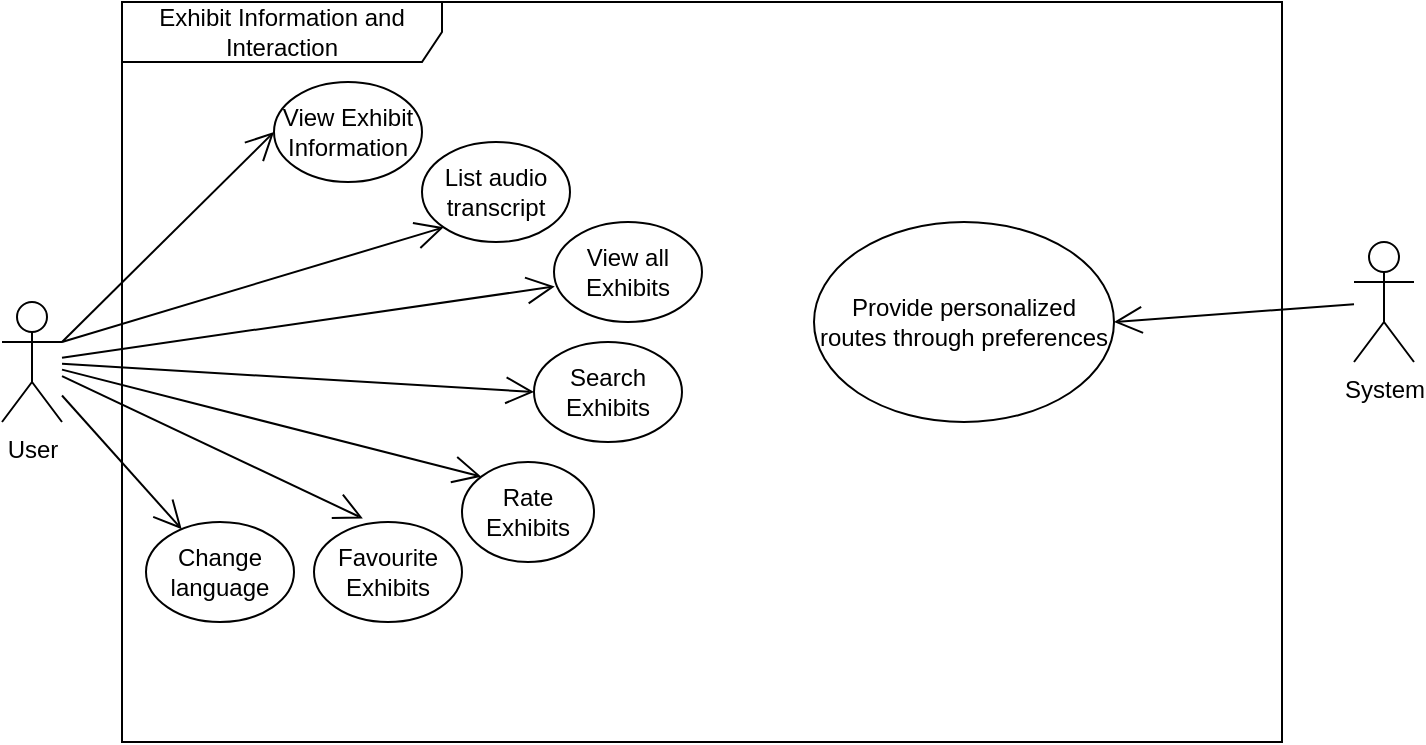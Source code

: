 <mxfile version="26.1.1">
  <diagram name="Page-1" id="ugFlNR8z2zTQlDkHk_9h">
    <mxGraphModel dx="1290" dy="557" grid="1" gridSize="10" guides="1" tooltips="1" connect="1" arrows="1" fold="1" page="1" pageScale="1" pageWidth="827" pageHeight="1169" math="0" shadow="0">
      <root>
        <mxCell id="0" />
        <mxCell id="1" parent="0" />
        <mxCell id="9S_UlMoYAAx8TZQhM4NM-1" value="Exhibit Information and Interaction" style="shape=umlFrame;whiteSpace=wrap;html=1;pointerEvents=0;recursiveResize=0;container=1;collapsible=0;width=160;" vertex="1" parent="1">
          <mxGeometry x="124" y="250" width="580" height="370" as="geometry" />
        </mxCell>
        <mxCell id="9S_UlMoYAAx8TZQhM4NM-12" value="Provide personalized routes through preferences" style="ellipse;whiteSpace=wrap;html=1;" vertex="1" parent="9S_UlMoYAAx8TZQhM4NM-1">
          <mxGeometry x="346" y="110" width="150" height="100" as="geometry" />
        </mxCell>
        <mxCell id="9S_UlMoYAAx8TZQhM4NM-14" value="User" style="shape=umlActor;verticalLabelPosition=bottom;verticalAlign=top;html=1;" vertex="1" parent="9S_UlMoYAAx8TZQhM4NM-1">
          <mxGeometry x="-60" y="150" width="30" height="60" as="geometry" />
        </mxCell>
        <mxCell id="9S_UlMoYAAx8TZQhM4NM-26" value="" style="endArrow=open;endFill=1;endSize=12;html=1;rounded=0;exitX=1;exitY=0.333;exitDx=0;exitDy=0;exitPerimeter=0;entryX=0;entryY=0.5;entryDx=0;entryDy=0;" edge="1" parent="9S_UlMoYAAx8TZQhM4NM-1" source="9S_UlMoYAAx8TZQhM4NM-14" target="9S_UlMoYAAx8TZQhM4NM-32">
          <mxGeometry width="160" relative="1" as="geometry">
            <mxPoint x="10" y="230" as="sourcePoint" />
            <mxPoint x="89" y="92" as="targetPoint" />
          </mxGeometry>
        </mxCell>
        <mxCell id="9S_UlMoYAAx8TZQhM4NM-32" value="View Exhibit Information" style="ellipse;whiteSpace=wrap;html=1;" vertex="1" parent="9S_UlMoYAAx8TZQhM4NM-1">
          <mxGeometry x="76" y="40" width="74" height="50" as="geometry" />
        </mxCell>
        <mxCell id="9S_UlMoYAAx8TZQhM4NM-34" value="List audio transcript" style="ellipse;whiteSpace=wrap;html=1;" vertex="1" parent="9S_UlMoYAAx8TZQhM4NM-1">
          <mxGeometry x="150" y="70" width="74" height="50" as="geometry" />
        </mxCell>
        <mxCell id="9S_UlMoYAAx8TZQhM4NM-35" value="View all Exhibits" style="ellipse;whiteSpace=wrap;html=1;" vertex="1" parent="9S_UlMoYAAx8TZQhM4NM-1">
          <mxGeometry x="216" y="110" width="74" height="50" as="geometry" />
        </mxCell>
        <mxCell id="9S_UlMoYAAx8TZQhM4NM-37" value="Search Exhibits" style="ellipse;whiteSpace=wrap;html=1;" vertex="1" parent="9S_UlMoYAAx8TZQhM4NM-1">
          <mxGeometry x="206" y="170" width="74" height="50" as="geometry" />
        </mxCell>
        <mxCell id="9S_UlMoYAAx8TZQhM4NM-38" value="Rate Exhibits" style="ellipse;whiteSpace=wrap;html=1;" vertex="1" parent="9S_UlMoYAAx8TZQhM4NM-1">
          <mxGeometry x="170" y="230" width="66" height="50" as="geometry" />
        </mxCell>
        <mxCell id="9S_UlMoYAAx8TZQhM4NM-39" value="Favourite Exhibits" style="ellipse;whiteSpace=wrap;html=1;" vertex="1" parent="9S_UlMoYAAx8TZQhM4NM-1">
          <mxGeometry x="96" y="260" width="74" height="50" as="geometry" />
        </mxCell>
        <mxCell id="9S_UlMoYAAx8TZQhM4NM-40" value="Change language" style="ellipse;whiteSpace=wrap;html=1;" vertex="1" parent="9S_UlMoYAAx8TZQhM4NM-1">
          <mxGeometry x="12" y="260" width="74" height="50" as="geometry" />
        </mxCell>
        <mxCell id="9S_UlMoYAAx8TZQhM4NM-41" value="" style="endArrow=open;endFill=1;endSize=12;html=1;rounded=0;exitX=1;exitY=0.333;exitDx=0;exitDy=0;exitPerimeter=0;entryX=0;entryY=1;entryDx=0;entryDy=0;" edge="1" parent="9S_UlMoYAAx8TZQhM4NM-1" source="9S_UlMoYAAx8TZQhM4NM-14" target="9S_UlMoYAAx8TZQhM4NM-34">
          <mxGeometry width="160" relative="1" as="geometry">
            <mxPoint x="-20" y="180" as="sourcePoint" />
            <mxPoint x="86" y="75" as="targetPoint" />
          </mxGeometry>
        </mxCell>
        <mxCell id="9S_UlMoYAAx8TZQhM4NM-42" value="" style="endArrow=open;endFill=1;endSize=12;html=1;rounded=0;entryX=0.005;entryY=0.644;entryDx=0;entryDy=0;entryPerimeter=0;" edge="1" parent="9S_UlMoYAAx8TZQhM4NM-1" source="9S_UlMoYAAx8TZQhM4NM-14" target="9S_UlMoYAAx8TZQhM4NM-35">
          <mxGeometry width="160" relative="1" as="geometry">
            <mxPoint x="-10" y="190" as="sourcePoint" />
            <mxPoint x="96" y="85" as="targetPoint" />
          </mxGeometry>
        </mxCell>
        <mxCell id="9S_UlMoYAAx8TZQhM4NM-43" value="" style="endArrow=open;endFill=1;endSize=12;html=1;rounded=0;entryX=0;entryY=0.5;entryDx=0;entryDy=0;" edge="1" parent="9S_UlMoYAAx8TZQhM4NM-1" source="9S_UlMoYAAx8TZQhM4NM-14" target="9S_UlMoYAAx8TZQhM4NM-37">
          <mxGeometry width="160" relative="1" as="geometry">
            <mxPoint y="200" as="sourcePoint" />
            <mxPoint x="106" y="95" as="targetPoint" />
          </mxGeometry>
        </mxCell>
        <mxCell id="9S_UlMoYAAx8TZQhM4NM-44" value="" style="endArrow=open;endFill=1;endSize=12;html=1;rounded=0;entryX=0;entryY=0;entryDx=0;entryDy=0;" edge="1" parent="9S_UlMoYAAx8TZQhM4NM-1" source="9S_UlMoYAAx8TZQhM4NM-14" target="9S_UlMoYAAx8TZQhM4NM-38">
          <mxGeometry width="160" relative="1" as="geometry">
            <mxPoint x="10" y="210" as="sourcePoint" />
            <mxPoint x="116" y="105" as="targetPoint" />
          </mxGeometry>
        </mxCell>
        <mxCell id="9S_UlMoYAAx8TZQhM4NM-45" value="" style="endArrow=open;endFill=1;endSize=12;html=1;rounded=0;" edge="1" parent="9S_UlMoYAAx8TZQhM4NM-1" source="9S_UlMoYAAx8TZQhM4NM-14" target="9S_UlMoYAAx8TZQhM4NM-40">
          <mxGeometry width="160" relative="1" as="geometry">
            <mxPoint x="20" y="220" as="sourcePoint" />
            <mxPoint x="126" y="115" as="targetPoint" />
          </mxGeometry>
        </mxCell>
        <mxCell id="9S_UlMoYAAx8TZQhM4NM-46" value="" style="endArrow=open;endFill=1;endSize=12;html=1;rounded=0;entryX=0.33;entryY=-0.036;entryDx=0;entryDy=0;entryPerimeter=0;" edge="1" parent="9S_UlMoYAAx8TZQhM4NM-1" source="9S_UlMoYAAx8TZQhM4NM-14" target="9S_UlMoYAAx8TZQhM4NM-39">
          <mxGeometry width="160" relative="1" as="geometry">
            <mxPoint x="30" y="230" as="sourcePoint" />
            <mxPoint x="136" y="125" as="targetPoint" />
          </mxGeometry>
        </mxCell>
        <mxCell id="9S_UlMoYAAx8TZQhM4NM-15" value="System" style="shape=umlActor;verticalLabelPosition=bottom;verticalAlign=top;html=1;" vertex="1" parent="1">
          <mxGeometry x="740" y="370" width="30" height="60" as="geometry" />
        </mxCell>
        <mxCell id="9S_UlMoYAAx8TZQhM4NM-18" value="" style="endArrow=open;endFill=1;endSize=12;html=1;rounded=0;entryX=1;entryY=0.5;entryDx=0;entryDy=0;" edge="1" parent="1" source="9S_UlMoYAAx8TZQhM4NM-15" target="9S_UlMoYAAx8TZQhM4NM-12">
          <mxGeometry width="160" relative="1" as="geometry">
            <mxPoint x="320" y="970" as="sourcePoint" />
            <mxPoint x="480" y="970" as="targetPoint" />
          </mxGeometry>
        </mxCell>
      </root>
    </mxGraphModel>
  </diagram>
</mxfile>
